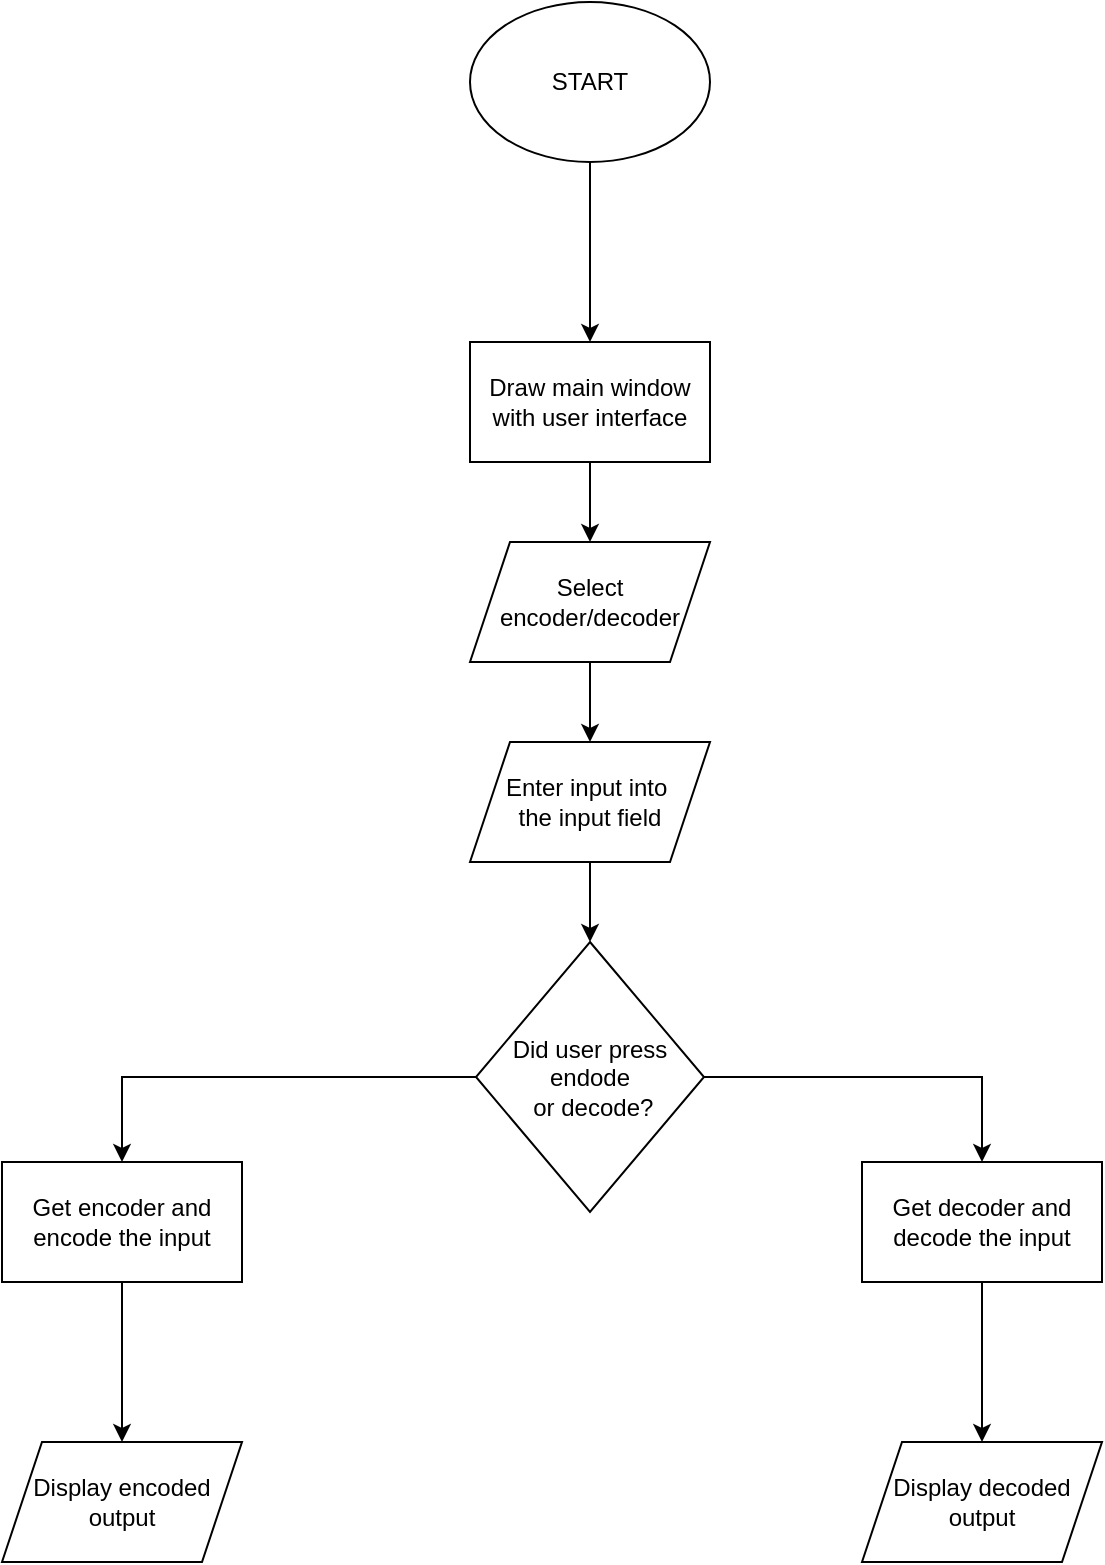 <mxfile version="22.1.21" type="device">
  <diagram name="Page-1" id="WCJ2Mj0zXInQiujwe4LX">
    <mxGraphModel dx="1687" dy="878" grid="1" gridSize="10" guides="1" tooltips="1" connect="1" arrows="1" fold="1" page="1" pageScale="1" pageWidth="827" pageHeight="1169" math="0" shadow="0">
      <root>
        <mxCell id="0" />
        <mxCell id="1" parent="0" />
        <mxCell id="ONZpi1p6eVOtaz8gOTrK-5" value="" style="edgeStyle=orthogonalEdgeStyle;rounded=0;orthogonalLoop=1;jettySize=auto;html=1;" edge="1" parent="1" source="ONZpi1p6eVOtaz8gOTrK-1" target="ONZpi1p6eVOtaz8gOTrK-4">
          <mxGeometry relative="1" as="geometry" />
        </mxCell>
        <mxCell id="ONZpi1p6eVOtaz8gOTrK-1" value="START" style="ellipse;whiteSpace=wrap;html=1;" vertex="1" parent="1">
          <mxGeometry x="354" y="80" width="120" height="80" as="geometry" />
        </mxCell>
        <mxCell id="ONZpi1p6eVOtaz8gOTrK-4" value="Draw main window with user interface" style="whiteSpace=wrap;html=1;" vertex="1" parent="1">
          <mxGeometry x="354" y="250" width="120" height="60" as="geometry" />
        </mxCell>
        <mxCell id="ONZpi1p6eVOtaz8gOTrK-18" style="edgeStyle=orthogonalEdgeStyle;rounded=0;orthogonalLoop=1;jettySize=auto;html=1;entryX=0.5;entryY=0;entryDx=0;entryDy=0;" edge="1" parent="1" source="ONZpi1p6eVOtaz8gOTrK-9" target="ONZpi1p6eVOtaz8gOTrK-17">
          <mxGeometry relative="1" as="geometry" />
        </mxCell>
        <mxCell id="ONZpi1p6eVOtaz8gOTrK-9" value="&lt;div&gt;Enter input into&amp;nbsp;&lt;/div&gt;&lt;div&gt;the input field&lt;/div&gt;" style="shape=parallelogram;perimeter=parallelogramPerimeter;whiteSpace=wrap;html=1;fixedSize=1;" vertex="1" parent="1">
          <mxGeometry x="354" y="450" width="120" height="60" as="geometry" />
        </mxCell>
        <mxCell id="ONZpi1p6eVOtaz8gOTrK-12" value="" style="edgeStyle=orthogonalEdgeStyle;rounded=0;orthogonalLoop=1;jettySize=auto;html=1;exitX=0.5;exitY=1;exitDx=0;exitDy=0;" edge="1" parent="1" source="ONZpi1p6eVOtaz8gOTrK-4" target="ONZpi1p6eVOtaz8gOTrK-11">
          <mxGeometry relative="1" as="geometry">
            <mxPoint x="414.167" y="360.0" as="targetPoint" />
            <mxPoint x="414" y="310" as="sourcePoint" />
          </mxGeometry>
        </mxCell>
        <mxCell id="ONZpi1p6eVOtaz8gOTrK-13" value="" style="edgeStyle=orthogonalEdgeStyle;rounded=0;orthogonalLoop=1;jettySize=auto;html=1;" edge="1" parent="1" source="ONZpi1p6eVOtaz8gOTrK-11" target="ONZpi1p6eVOtaz8gOTrK-9">
          <mxGeometry relative="1" as="geometry" />
        </mxCell>
        <mxCell id="ONZpi1p6eVOtaz8gOTrK-11" value="&lt;div&gt;Select encoder/decoder&lt;/div&gt;" style="shape=parallelogram;perimeter=parallelogramPerimeter;whiteSpace=wrap;html=1;fixedSize=1;" vertex="1" parent="1">
          <mxGeometry x="354" y="350" width="120" height="60" as="geometry" />
        </mxCell>
        <mxCell id="ONZpi1p6eVOtaz8gOTrK-19" style="edgeStyle=orthogonalEdgeStyle;rounded=0;orthogonalLoop=1;jettySize=auto;html=1;exitX=0;exitY=0.5;exitDx=0;exitDy=0;entryX=0.5;entryY=0;entryDx=0;entryDy=0;" edge="1" parent="1" source="ONZpi1p6eVOtaz8gOTrK-17" target="ONZpi1p6eVOtaz8gOTrK-20">
          <mxGeometry relative="1" as="geometry">
            <mxPoint x="280" y="617.167" as="targetPoint" />
          </mxGeometry>
        </mxCell>
        <mxCell id="ONZpi1p6eVOtaz8gOTrK-26" style="edgeStyle=orthogonalEdgeStyle;rounded=0;orthogonalLoop=1;jettySize=auto;html=1;exitX=1;exitY=0.5;exitDx=0;exitDy=0;entryX=0.5;entryY=0;entryDx=0;entryDy=0;" edge="1" parent="1" source="ONZpi1p6eVOtaz8gOTrK-17" target="ONZpi1p6eVOtaz8gOTrK-24">
          <mxGeometry relative="1" as="geometry" />
        </mxCell>
        <mxCell id="ONZpi1p6eVOtaz8gOTrK-17" value="&lt;div&gt;Did user press endode&lt;/div&gt;&lt;div&gt;&amp;nbsp;or decode?&lt;/div&gt;" style="rhombus;whiteSpace=wrap;html=1;" vertex="1" parent="1">
          <mxGeometry x="357" y="550" width="114" height="135" as="geometry" />
        </mxCell>
        <mxCell id="ONZpi1p6eVOtaz8gOTrK-22" value="" style="edgeStyle=orthogonalEdgeStyle;rounded=0;orthogonalLoop=1;jettySize=auto;html=1;" edge="1" parent="1" source="ONZpi1p6eVOtaz8gOTrK-20" target="ONZpi1p6eVOtaz8gOTrK-21">
          <mxGeometry relative="1" as="geometry" />
        </mxCell>
        <mxCell id="ONZpi1p6eVOtaz8gOTrK-20" value="Get encoder and encode the input" style="rounded=0;whiteSpace=wrap;html=1;" vertex="1" parent="1">
          <mxGeometry x="120" y="660" width="120" height="60" as="geometry" />
        </mxCell>
        <mxCell id="ONZpi1p6eVOtaz8gOTrK-21" value="Display encoded output" style="shape=parallelogram;perimeter=parallelogramPerimeter;whiteSpace=wrap;html=1;fixedSize=1;rounded=0;" vertex="1" parent="1">
          <mxGeometry x="120" y="800" width="120" height="60" as="geometry" />
        </mxCell>
        <mxCell id="ONZpi1p6eVOtaz8gOTrK-23" value="" style="edgeStyle=orthogonalEdgeStyle;rounded=0;orthogonalLoop=1;jettySize=auto;html=1;" edge="1" parent="1" source="ONZpi1p6eVOtaz8gOTrK-24" target="ONZpi1p6eVOtaz8gOTrK-25">
          <mxGeometry relative="1" as="geometry" />
        </mxCell>
        <mxCell id="ONZpi1p6eVOtaz8gOTrK-24" value="Get decoder and decode the input" style="rounded=0;whiteSpace=wrap;html=1;" vertex="1" parent="1">
          <mxGeometry x="550" y="660" width="120" height="60" as="geometry" />
        </mxCell>
        <mxCell id="ONZpi1p6eVOtaz8gOTrK-25" value="Display decoded output" style="shape=parallelogram;perimeter=parallelogramPerimeter;whiteSpace=wrap;html=1;fixedSize=1;rounded=0;" vertex="1" parent="1">
          <mxGeometry x="550" y="800" width="120" height="60" as="geometry" />
        </mxCell>
      </root>
    </mxGraphModel>
  </diagram>
</mxfile>
